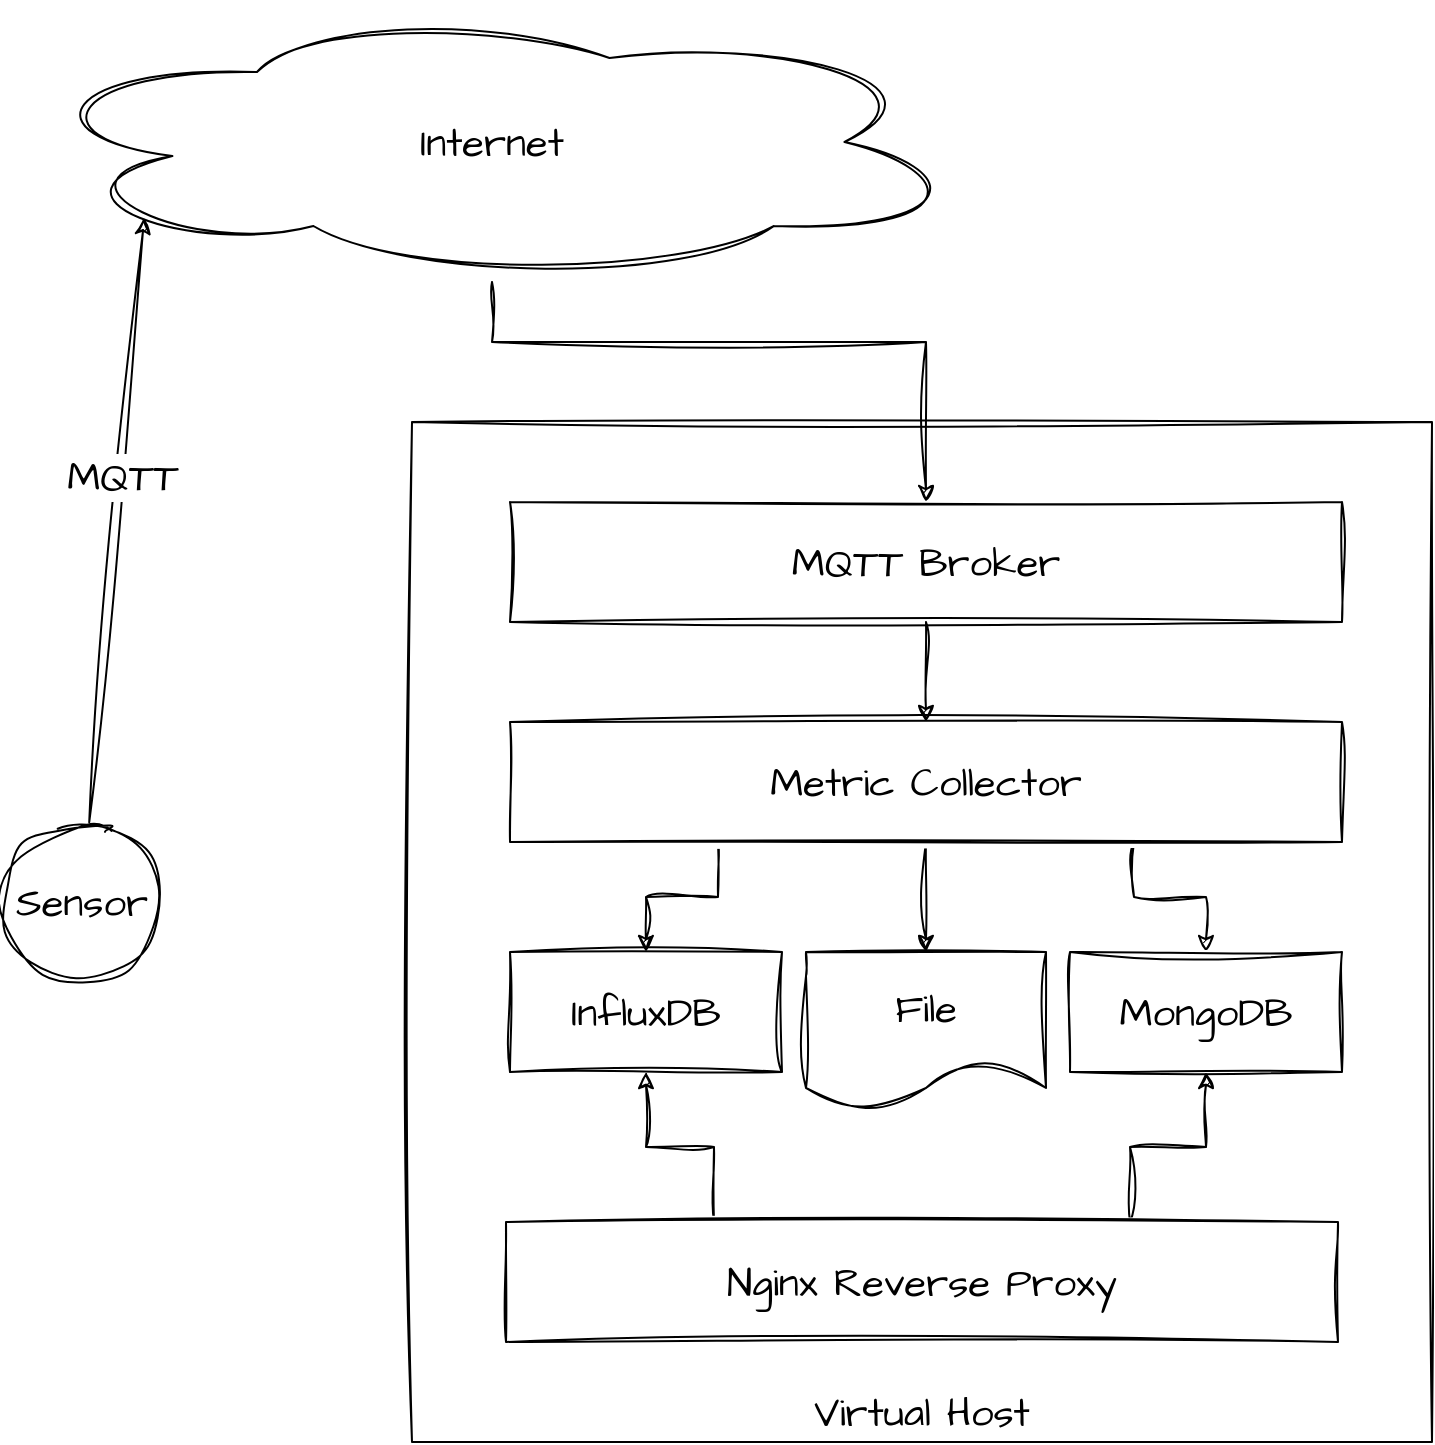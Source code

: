 <mxfile version="22.0.4" type="github">
  <diagram name="Seite-1" id="xfNeD4AvZAg8Gx9R8i6n">
    <mxGraphModel dx="866" dy="889" grid="1" gridSize="10" guides="1" tooltips="1" connect="1" arrows="1" fold="1" page="1" pageScale="1" pageWidth="827" pageHeight="1169" math="0" shadow="0">
      <root>
        <mxCell id="0" />
        <mxCell id="1" parent="0" />
        <mxCell id="WnUmfhlqQ6cUoQ1l-dc6-2" value="Sensor" style="ellipse;whiteSpace=wrap;html=1;aspect=fixed;sketch=1;hachureGap=4;jiggle=2;curveFitting=1;fontFamily=Architects Daughter;fontSource=https%3A%2F%2Ffonts.googleapis.com%2Fcss%3Ffamily%3DArchitects%2BDaughter;fontSize=20;" vertex="1" parent="1">
          <mxGeometry x="40" y="480" width="80" height="80" as="geometry" />
        </mxCell>
        <mxCell id="WnUmfhlqQ6cUoQ1l-dc6-3" value="Internet" style="ellipse;shape=cloud;whiteSpace=wrap;html=1;sketch=1;hachureGap=4;jiggle=2;curveFitting=1;fontFamily=Architects Daughter;fontSource=https%3A%2F%2Ffonts.googleapis.com%2Fcss%3Ffamily%3DArchitects%2BDaughter;fontSize=20;" vertex="1" parent="1">
          <mxGeometry x="50" y="70" width="470" height="140" as="geometry" />
        </mxCell>
        <mxCell id="WnUmfhlqQ6cUoQ1l-dc6-4" style="rounded=0;sketch=1;hachureGap=4;jiggle=2;curveFitting=1;orthogonalLoop=1;jettySize=auto;html=1;entryX=0.13;entryY=0.77;entryDx=0;entryDy=0;entryPerimeter=0;fontFamily=Architects Daughter;fontSource=https%3A%2F%2Ffonts.googleapis.com%2Fcss%3Ffamily%3DArchitects%2BDaughter;fontSize=16;" edge="1" parent="1" source="WnUmfhlqQ6cUoQ1l-dc6-2" target="WnUmfhlqQ6cUoQ1l-dc6-3">
          <mxGeometry relative="1" as="geometry" />
        </mxCell>
        <mxCell id="WnUmfhlqQ6cUoQ1l-dc6-5" value="MQTT" style="edgeLabel;html=1;align=center;verticalAlign=middle;resizable=0;points=[];fontSize=20;fontFamily=Architects Daughter;" vertex="1" connectable="0" parent="WnUmfhlqQ6cUoQ1l-dc6-4">
          <mxGeometry x="0.151" relative="1" as="geometry">
            <mxPoint as="offset" />
          </mxGeometry>
        </mxCell>
        <mxCell id="WnUmfhlqQ6cUoQ1l-dc6-6" value="Virtual Host" style="whiteSpace=wrap;html=1;aspect=fixed;sketch=1;hachureGap=4;jiggle=2;curveFitting=1;fontFamily=Architects Daughter;fontSource=https%3A%2F%2Ffonts.googleapis.com%2Fcss%3Ffamily%3DArchitects%2BDaughter;fontSize=20;verticalAlign=bottom;" vertex="1" parent="1">
          <mxGeometry x="245" y="280" width="510" height="510" as="geometry" />
        </mxCell>
        <mxCell id="WnUmfhlqQ6cUoQ1l-dc6-16" style="edgeStyle=orthogonalEdgeStyle;rounded=0;sketch=1;hachureGap=4;jiggle=2;curveFitting=1;orthogonalLoop=1;jettySize=auto;html=1;fontFamily=Architects Daughter;fontSource=https%3A%2F%2Ffonts.googleapis.com%2Fcss%3Ffamily%3DArchitects%2BDaughter;fontSize=16;" edge="1" parent="1" source="WnUmfhlqQ6cUoQ1l-dc6-7" target="WnUmfhlqQ6cUoQ1l-dc6-11">
          <mxGeometry relative="1" as="geometry" />
        </mxCell>
        <mxCell id="WnUmfhlqQ6cUoQ1l-dc6-7" value="MQTT Broker" style="rounded=0;whiteSpace=wrap;html=1;sketch=1;hachureGap=4;jiggle=2;curveFitting=1;fontFamily=Architects Daughter;fontSource=https%3A%2F%2Ffonts.googleapis.com%2Fcss%3Ffamily%3DArchitects%2BDaughter;fontSize=20;" vertex="1" parent="1">
          <mxGeometry x="294" y="320" width="416" height="60" as="geometry" />
        </mxCell>
        <mxCell id="WnUmfhlqQ6cUoQ1l-dc6-17" style="edgeStyle=orthogonalEdgeStyle;rounded=0;sketch=1;hachureGap=4;jiggle=2;curveFitting=1;orthogonalLoop=1;jettySize=auto;html=1;exitX=0.25;exitY=1;exitDx=0;exitDy=0;entryX=0.5;entryY=0;entryDx=0;entryDy=0;fontFamily=Architects Daughter;fontSource=https%3A%2F%2Ffonts.googleapis.com%2Fcss%3Ffamily%3DArchitects%2BDaughter;fontSize=16;" edge="1" parent="1" source="WnUmfhlqQ6cUoQ1l-dc6-11" target="WnUmfhlqQ6cUoQ1l-dc6-12">
          <mxGeometry relative="1" as="geometry" />
        </mxCell>
        <mxCell id="WnUmfhlqQ6cUoQ1l-dc6-18" style="edgeStyle=orthogonalEdgeStyle;rounded=0;sketch=1;hachureGap=4;jiggle=2;curveFitting=1;orthogonalLoop=1;jettySize=auto;html=1;entryX=0.5;entryY=0;entryDx=0;entryDy=0;fontFamily=Architects Daughter;fontSource=https%3A%2F%2Ffonts.googleapis.com%2Fcss%3Ffamily%3DArchitects%2BDaughter;fontSize=16;" edge="1" parent="1" source="WnUmfhlqQ6cUoQ1l-dc6-11" target="WnUmfhlqQ6cUoQ1l-dc6-14">
          <mxGeometry relative="1" as="geometry" />
        </mxCell>
        <mxCell id="WnUmfhlqQ6cUoQ1l-dc6-19" style="edgeStyle=orthogonalEdgeStyle;rounded=0;sketch=1;hachureGap=4;jiggle=2;curveFitting=1;orthogonalLoop=1;jettySize=auto;html=1;fontFamily=Architects Daughter;fontSource=https%3A%2F%2Ffonts.googleapis.com%2Fcss%3Ffamily%3DArchitects%2BDaughter;fontSize=16;exitX=0.75;exitY=1;exitDx=0;exitDy=0;" edge="1" parent="1" source="WnUmfhlqQ6cUoQ1l-dc6-11" target="WnUmfhlqQ6cUoQ1l-dc6-13">
          <mxGeometry relative="1" as="geometry" />
        </mxCell>
        <mxCell id="WnUmfhlqQ6cUoQ1l-dc6-11" value="Metric Collector" style="rounded=0;whiteSpace=wrap;html=1;sketch=1;hachureGap=4;jiggle=2;curveFitting=1;fontFamily=Architects Daughter;fontSource=https%3A%2F%2Ffonts.googleapis.com%2Fcss%3Ffamily%3DArchitects%2BDaughter;fontSize=20;" vertex="1" parent="1">
          <mxGeometry x="294" y="430" width="416" height="60" as="geometry" />
        </mxCell>
        <mxCell id="WnUmfhlqQ6cUoQ1l-dc6-12" value="InfluxDB" style="rounded=0;whiteSpace=wrap;html=1;sketch=1;hachureGap=4;jiggle=2;curveFitting=1;fontFamily=Architects Daughter;fontSource=https%3A%2F%2Ffonts.googleapis.com%2Fcss%3Ffamily%3DArchitects%2BDaughter;fontSize=20;" vertex="1" parent="1">
          <mxGeometry x="294" y="545" width="136" height="60" as="geometry" />
        </mxCell>
        <mxCell id="WnUmfhlqQ6cUoQ1l-dc6-13" value="MongoDB" style="rounded=0;whiteSpace=wrap;html=1;sketch=1;hachureGap=4;jiggle=2;curveFitting=1;fontFamily=Architects Daughter;fontSource=https%3A%2F%2Ffonts.googleapis.com%2Fcss%3Ffamily%3DArchitects%2BDaughter;fontSize=20;" vertex="1" parent="1">
          <mxGeometry x="574" y="545" width="136" height="60" as="geometry" />
        </mxCell>
        <mxCell id="WnUmfhlqQ6cUoQ1l-dc6-14" value="File" style="shape=document;whiteSpace=wrap;html=1;boundedLbl=1;sketch=1;hachureGap=4;jiggle=2;curveFitting=1;fontFamily=Architects Daughter;fontSource=https%3A%2F%2Ffonts.googleapis.com%2Fcss%3Ffamily%3DArchitects%2BDaughter;fontSize=20;" vertex="1" parent="1">
          <mxGeometry x="442" y="545" width="120" height="80" as="geometry" />
        </mxCell>
        <mxCell id="WnUmfhlqQ6cUoQ1l-dc6-22" style="edgeStyle=orthogonalEdgeStyle;rounded=0;sketch=1;hachureGap=4;jiggle=2;curveFitting=1;orthogonalLoop=1;jettySize=auto;html=1;entryX=0.5;entryY=1;entryDx=0;entryDy=0;fontFamily=Architects Daughter;fontSource=https%3A%2F%2Ffonts.googleapis.com%2Fcss%3Ffamily%3DArchitects%2BDaughter;fontSize=16;exitX=0.25;exitY=0;exitDx=0;exitDy=0;" edge="1" parent="1" source="WnUmfhlqQ6cUoQ1l-dc6-20" target="WnUmfhlqQ6cUoQ1l-dc6-12">
          <mxGeometry relative="1" as="geometry" />
        </mxCell>
        <mxCell id="WnUmfhlqQ6cUoQ1l-dc6-23" style="edgeStyle=orthogonalEdgeStyle;rounded=0;sketch=1;hachureGap=4;jiggle=2;curveFitting=1;orthogonalLoop=1;jettySize=auto;html=1;entryX=0.5;entryY=1;entryDx=0;entryDy=0;fontFamily=Architects Daughter;fontSource=https%3A%2F%2Ffonts.googleapis.com%2Fcss%3Ffamily%3DArchitects%2BDaughter;fontSize=16;exitX=0.75;exitY=0;exitDx=0;exitDy=0;" edge="1" parent="1" source="WnUmfhlqQ6cUoQ1l-dc6-20" target="WnUmfhlqQ6cUoQ1l-dc6-13">
          <mxGeometry relative="1" as="geometry" />
        </mxCell>
        <mxCell id="WnUmfhlqQ6cUoQ1l-dc6-20" value="Nginx Reverse Proxy" style="rounded=0;whiteSpace=wrap;html=1;sketch=1;hachureGap=4;jiggle=2;curveFitting=1;fontFamily=Architects Daughter;fontSource=https%3A%2F%2Ffonts.googleapis.com%2Fcss%3Ffamily%3DArchitects%2BDaughter;fontSize=20;" vertex="1" parent="1">
          <mxGeometry x="292" y="680" width="416" height="60" as="geometry" />
        </mxCell>
        <mxCell id="WnUmfhlqQ6cUoQ1l-dc6-15" style="edgeStyle=orthogonalEdgeStyle;rounded=0;sketch=1;hachureGap=4;jiggle=2;curveFitting=1;orthogonalLoop=1;jettySize=auto;html=1;fontFamily=Architects Daughter;fontSource=https%3A%2F%2Ffonts.googleapis.com%2Fcss%3Ffamily%3DArchitects%2BDaughter;fontSize=16;" edge="1" parent="1" source="WnUmfhlqQ6cUoQ1l-dc6-3" target="WnUmfhlqQ6cUoQ1l-dc6-7">
          <mxGeometry relative="1" as="geometry">
            <Array as="points">
              <mxPoint x="285" y="240" />
              <mxPoint x="502" y="240" />
            </Array>
          </mxGeometry>
        </mxCell>
      </root>
    </mxGraphModel>
  </diagram>
</mxfile>
